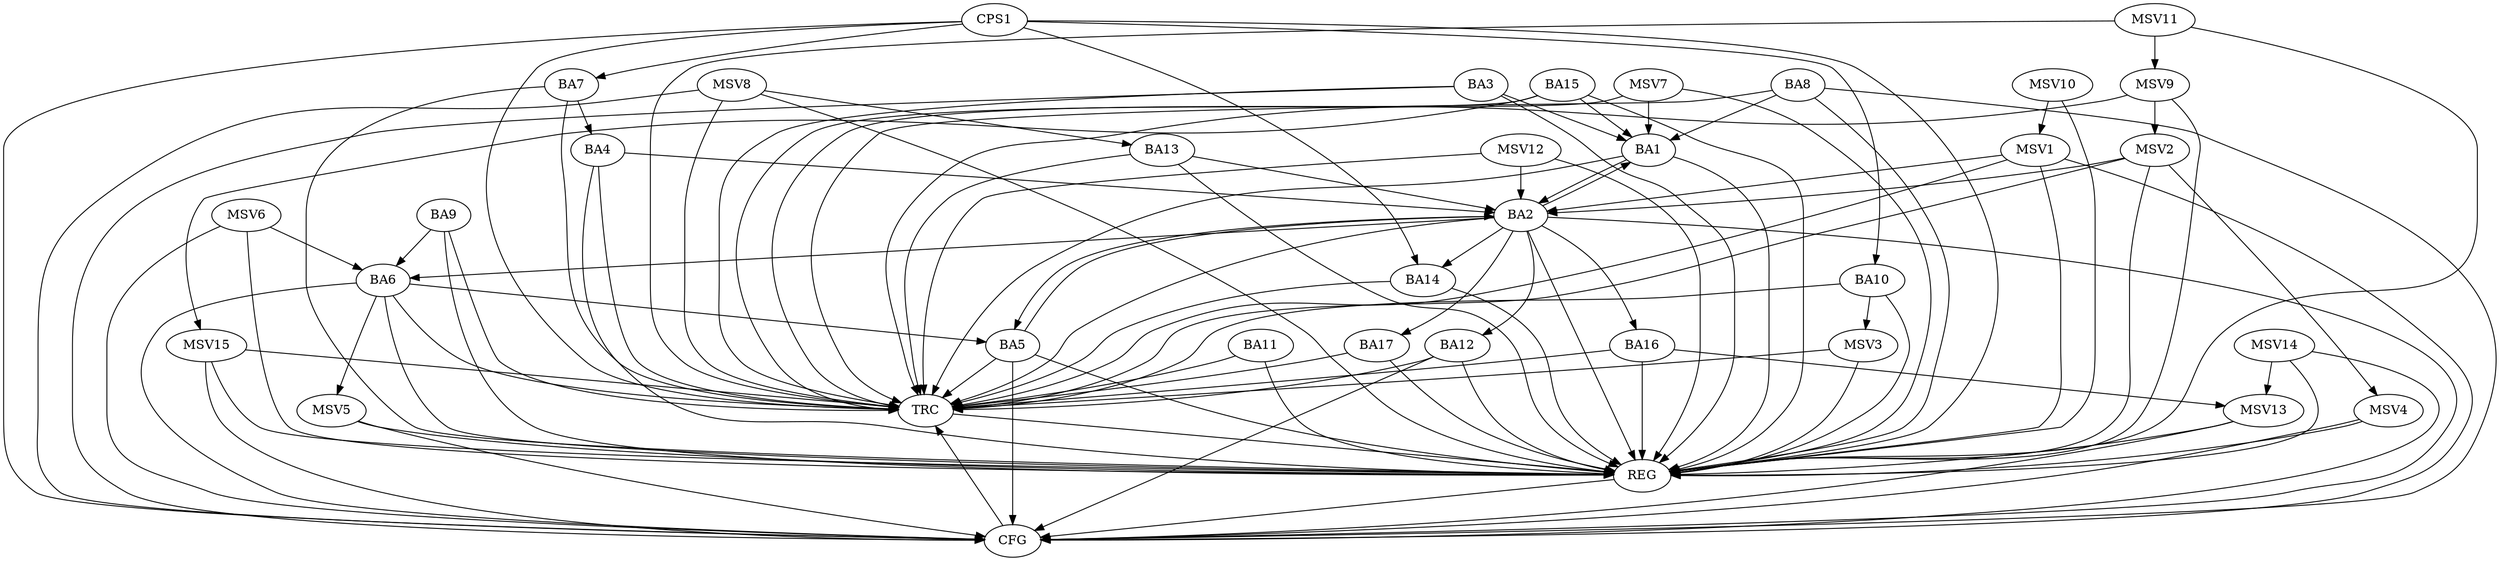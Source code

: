 strict digraph G {
  BA1 [ label="BA1" ];
  BA2 [ label="BA2" ];
  BA3 [ label="BA3" ];
  BA4 [ label="BA4" ];
  BA5 [ label="BA5" ];
  BA6 [ label="BA6" ];
  BA7 [ label="BA7" ];
  BA8 [ label="BA8" ];
  BA9 [ label="BA9" ];
  BA10 [ label="BA10" ];
  BA11 [ label="BA11" ];
  BA12 [ label="BA12" ];
  BA13 [ label="BA13" ];
  BA14 [ label="BA14" ];
  BA15 [ label="BA15" ];
  BA16 [ label="BA16" ];
  BA17 [ label="BA17" ];
  CPS1 [ label="CPS1" ];
  REG [ label="REG" ];
  CFG [ label="CFG" ];
  TRC [ label="TRC" ];
  MSV1 [ label="MSV1" ];
  MSV2 [ label="MSV2" ];
  MSV3 [ label="MSV3" ];
  MSV4 [ label="MSV4" ];
  MSV5 [ label="MSV5" ];
  MSV6 [ label="MSV6" ];
  MSV7 [ label="MSV7" ];
  MSV8 [ label="MSV8" ];
  MSV9 [ label="MSV9" ];
  MSV10 [ label="MSV10" ];
  MSV11 [ label="MSV11" ];
  MSV12 [ label="MSV12" ];
  MSV13 [ label="MSV13" ];
  MSV14 [ label="MSV14" ];
  MSV15 [ label="MSV15" ];
  BA1 -> BA2;
  BA2 -> BA1;
  BA3 -> BA1;
  BA4 -> BA2;
  BA5 -> BA2;
  BA6 -> BA5;
  BA7 -> BA4;
  BA8 -> BA1;
  BA9 -> BA6;
  BA13 -> BA2;
  BA15 -> BA1;
  CPS1 -> BA7;
  CPS1 -> BA10;
  CPS1 -> BA14;
  BA1 -> REG;
  BA2 -> REG;
  BA3 -> REG;
  BA4 -> REG;
  BA5 -> REG;
  BA6 -> REG;
  BA7 -> REG;
  BA8 -> REG;
  BA9 -> REG;
  BA10 -> REG;
  BA11 -> REG;
  BA12 -> REG;
  BA13 -> REG;
  BA14 -> REG;
  BA15 -> REG;
  BA16 -> REG;
  BA17 -> REG;
  CPS1 -> REG;
  BA6 -> CFG;
  BA8 -> CFG;
  BA5 -> CFG;
  BA2 -> CFG;
  CPS1 -> CFG;
  BA3 -> CFG;
  BA12 -> CFG;
  REG -> CFG;
  BA1 -> TRC;
  BA2 -> TRC;
  BA3 -> TRC;
  BA4 -> TRC;
  BA5 -> TRC;
  BA6 -> TRC;
  BA7 -> TRC;
  BA8 -> TRC;
  BA9 -> TRC;
  BA10 -> TRC;
  BA11 -> TRC;
  BA12 -> TRC;
  BA13 -> TRC;
  BA14 -> TRC;
  BA15 -> TRC;
  BA16 -> TRC;
  BA17 -> TRC;
  CPS1 -> TRC;
  CFG -> TRC;
  TRC -> REG;
  BA2 -> BA16;
  BA2 -> BA6;
  BA2 -> BA5;
  BA2 -> BA12;
  BA2 -> BA17;
  BA2 -> BA14;
  MSV1 -> BA2;
  MSV1 -> REG;
  MSV1 -> TRC;
  MSV1 -> CFG;
  MSV2 -> BA2;
  MSV2 -> REG;
  MSV2 -> TRC;
  BA10 -> MSV3;
  MSV3 -> REG;
  MSV3 -> TRC;
  MSV2 -> MSV4;
  MSV4 -> REG;
  MSV4 -> CFG;
  BA6 -> MSV5;
  MSV5 -> REG;
  MSV5 -> CFG;
  MSV6 -> BA6;
  MSV6 -> REG;
  MSV6 -> CFG;
  MSV7 -> BA1;
  MSV7 -> REG;
  MSV7 -> TRC;
  MSV8 -> BA13;
  MSV8 -> REG;
  MSV8 -> TRC;
  MSV8 -> CFG;
  MSV9 -> MSV2;
  MSV9 -> REG;
  MSV9 -> TRC;
  MSV10 -> MSV1;
  MSV10 -> REG;
  MSV11 -> MSV9;
  MSV11 -> REG;
  MSV11 -> TRC;
  MSV12 -> BA2;
  MSV12 -> REG;
  MSV12 -> TRC;
  BA16 -> MSV13;
  MSV13 -> REG;
  MSV13 -> CFG;
  MSV14 -> MSV13;
  MSV14 -> REG;
  MSV14 -> CFG;
  BA15 -> MSV15;
  MSV15 -> REG;
  MSV15 -> TRC;
  MSV15 -> CFG;
}
